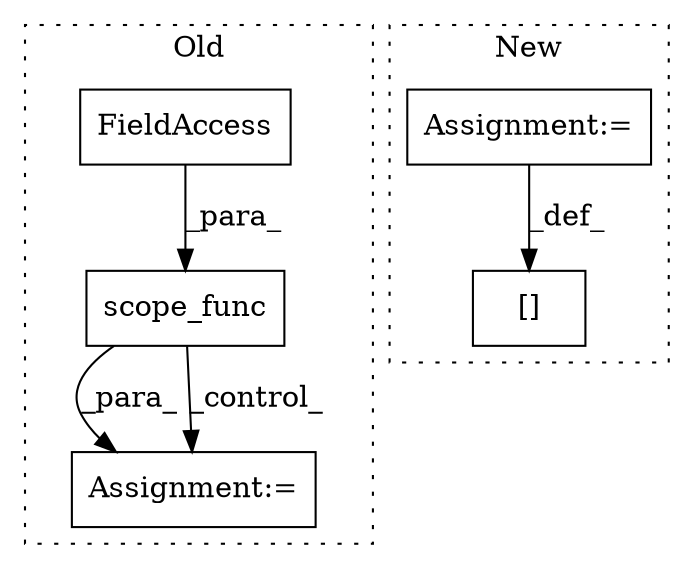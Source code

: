 digraph G {
subgraph cluster0 {
1 [label="scope_func" a="32" s="2146,2177" l="11,1" shape="box"];
3 [label="FieldAccess" a="22" s="2157" l="8" shape="box"];
4 [label="Assignment:=" a="7" s="2238" l="2" shape="box"];
label = "Old";
style="dotted";
}
subgraph cluster1 {
2 [label="[]" a="2" s="1423,1438" l="11,1" shape="box"];
5 [label="Assignment:=" a="7" s="1439" l="2" shape="box"];
label = "New";
style="dotted";
}
1 -> 4 [label="_para_"];
1 -> 4 [label="_control_"];
3 -> 1 [label="_para_"];
5 -> 2 [label="_def_"];
}